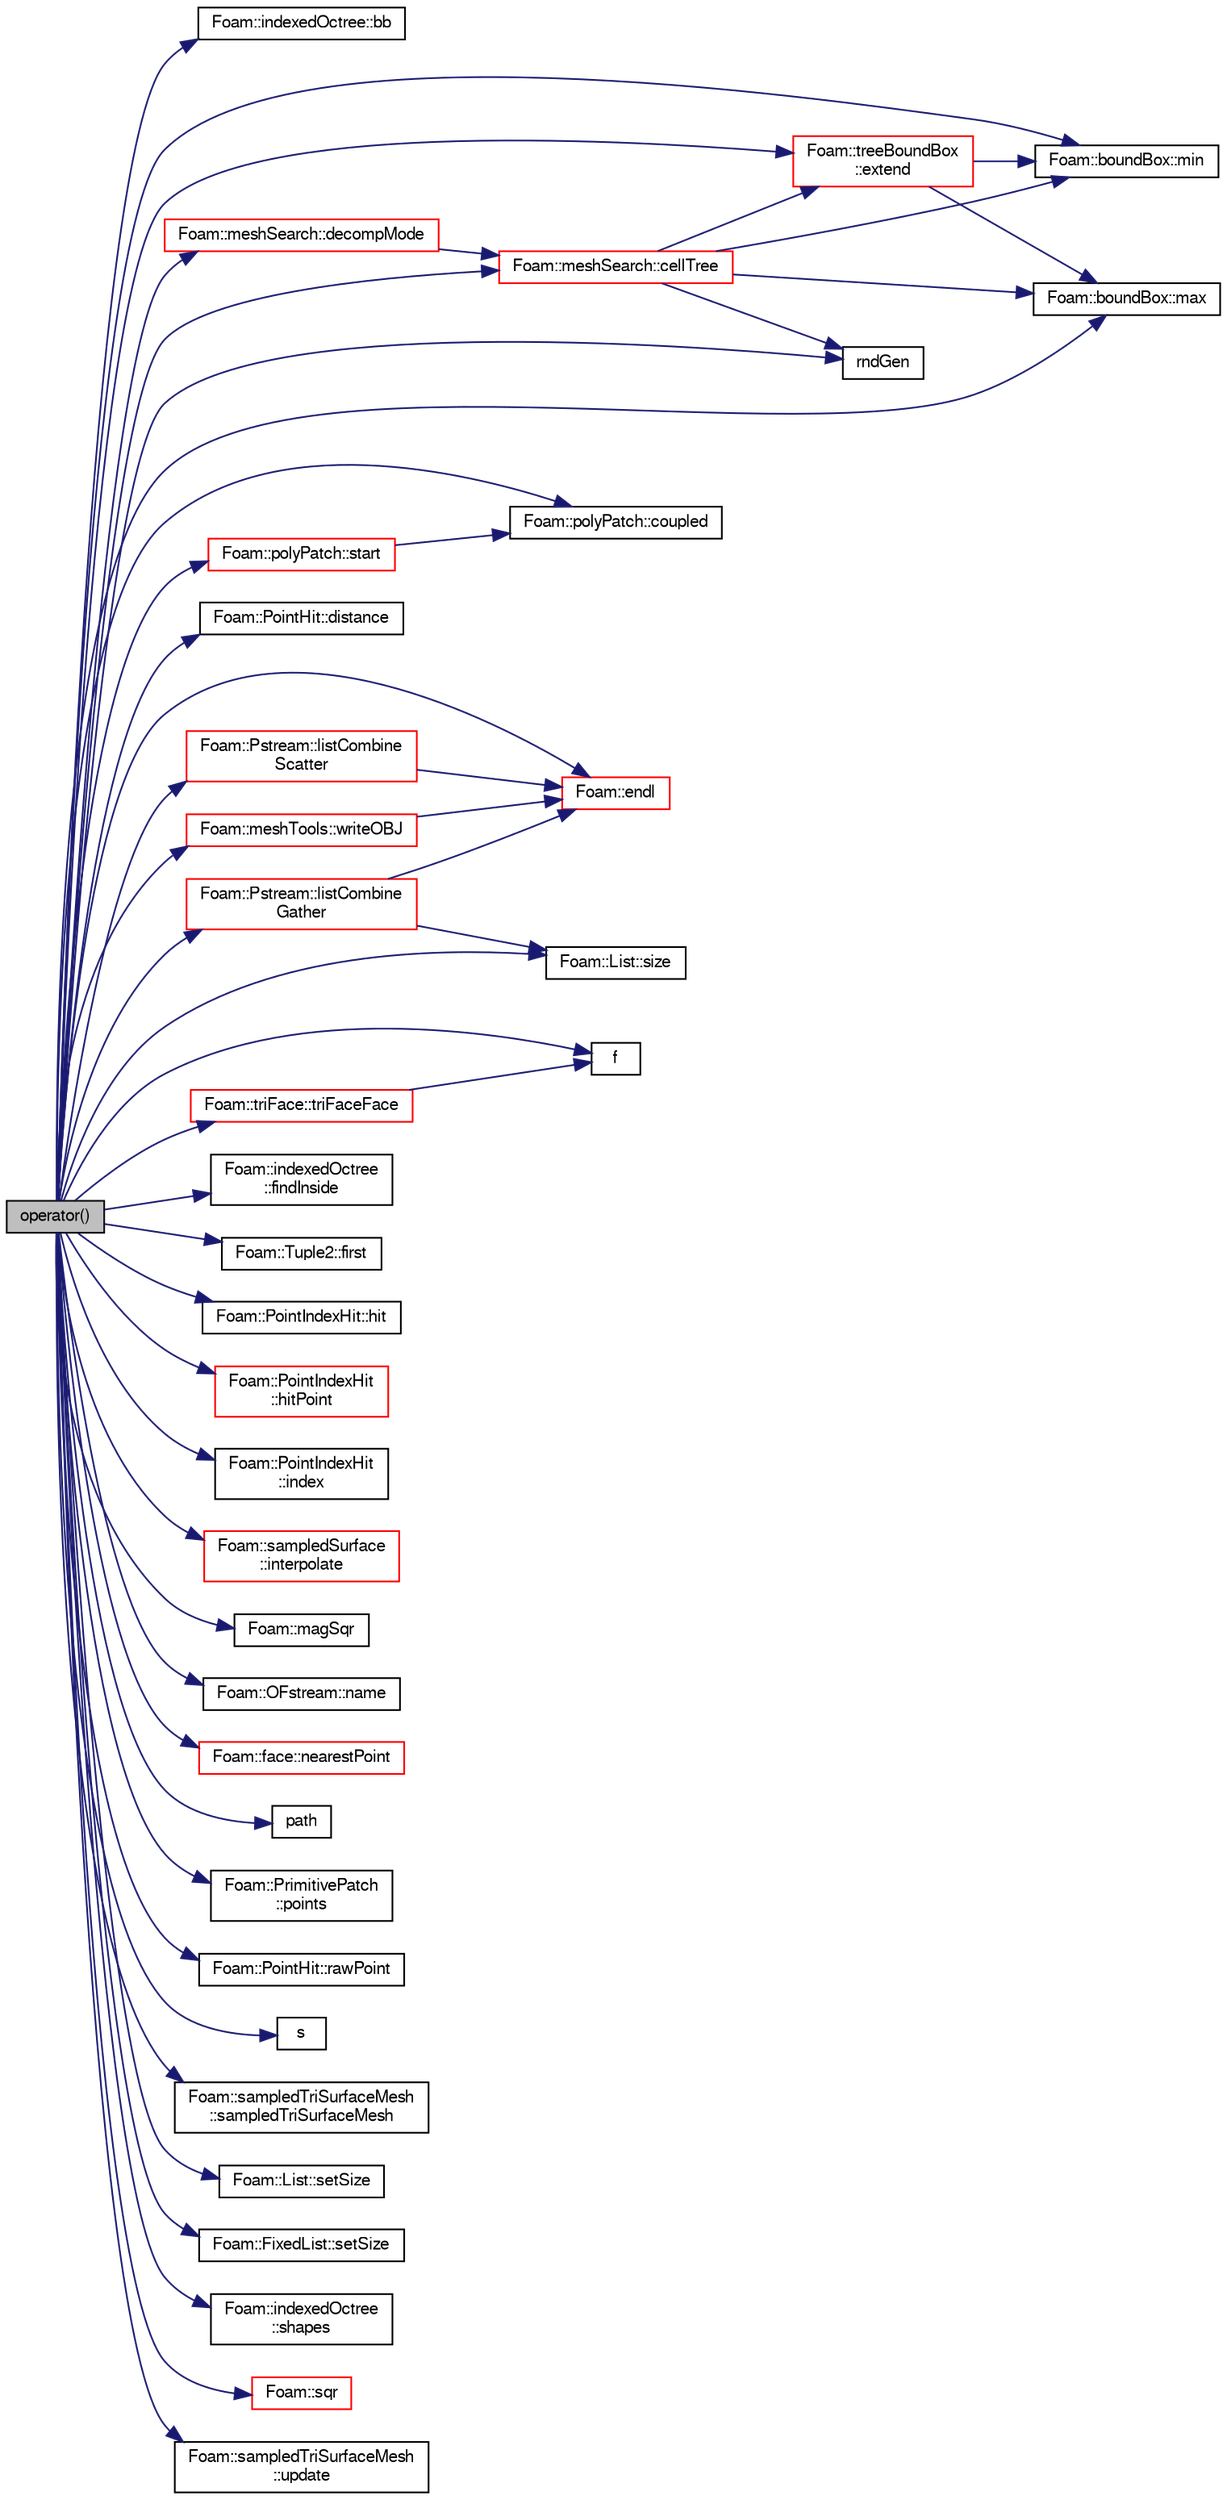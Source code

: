 digraph "operator()"
{
  bgcolor="transparent";
  edge [fontname="FreeSans",fontsize="10",labelfontname="FreeSans",labelfontsize="10"];
  node [fontname="FreeSans",fontsize="10",shape=record];
  rankdir="LR";
  Node0 [label="operator()",height=0.2,width=0.4,color="black", fillcolor="grey75", style="filled", fontcolor="black"];
  Node0 -> Node1 [color="midnightblue",fontsize="10",style="solid",fontname="FreeSans"];
  Node1 [label="Foam::indexedOctree::bb",height=0.2,width=0.4,color="black",URL="$a25026.html#a9edfd134e562753277a5fb7489e59bce",tooltip="Top bounding box. "];
  Node0 -> Node2 [color="midnightblue",fontsize="10",style="solid",fontname="FreeSans"];
  Node2 [label="Foam::meshSearch::cellTree",height=0.2,width=0.4,color="red",URL="$a25118.html#ac6c5bd053e8332171655f8ef67dbe917",tooltip="Get (demand driven) reference to octree holding all cells. "];
  Node2 -> Node3 [color="midnightblue",fontsize="10",style="solid",fontname="FreeSans"];
  Node3 [label="Foam::treeBoundBox\l::extend",height=0.2,width=0.4,color="red",URL="$a27618.html#aa587a09f8f1ac8b806f9f1314f0e0733",tooltip="Return slightly wider bounding box. "];
  Node3 -> Node7 [color="midnightblue",fontsize="10",style="solid",fontname="FreeSans"];
  Node7 [label="Foam::boundBox::min",height=0.2,width=0.4,color="black",URL="$a27102.html#a41bea928bbb72b904d07db28570b07bd",tooltip="Minimum describing the bounding box. "];
  Node3 -> Node13 [color="midnightblue",fontsize="10",style="solid",fontname="FreeSans"];
  Node13 [label="Foam::boundBox::max",height=0.2,width=0.4,color="black",URL="$a27102.html#a43279cd20862e64a21c8c82ee6c2441b",tooltip="Maximum describing the bounding box. "];
  Node2 -> Node13 [color="midnightblue",fontsize="10",style="solid",fontname="FreeSans"];
  Node2 -> Node7 [color="midnightblue",fontsize="10",style="solid",fontname="FreeSans"];
  Node2 -> Node93 [color="midnightblue",fontsize="10",style="solid",fontname="FreeSans"];
  Node93 [label="rndGen",height=0.2,width=0.4,color="black",URL="$a38939.html#ab8597af4c8d0209c2e0c9b1982782bfb"];
  Node0 -> Node94 [color="midnightblue",fontsize="10",style="solid",fontname="FreeSans"];
  Node94 [label="Foam::polyPatch::coupled",height=0.2,width=0.4,color="black",URL="$a27478.html#a39c01db0e66d00fe0621a0c7e5fc4ead",tooltip="Return true if this patch is geometrically coupled (i.e. faces and. "];
  Node0 -> Node95 [color="midnightblue",fontsize="10",style="solid",fontname="FreeSans"];
  Node95 [label="Foam::meshSearch::decompMode",height=0.2,width=0.4,color="red",URL="$a25118.html#a81849321d2821758f316e3f18dce129b"];
  Node95 -> Node2 [color="midnightblue",fontsize="10",style="solid",fontname="FreeSans"];
  Node0 -> Node18 [color="midnightblue",fontsize="10",style="solid",fontname="FreeSans"];
  Node18 [label="Foam::PointHit::distance",height=0.2,width=0.4,color="black",URL="$a27558.html#a288a3ea8e3ee215a5e12afc1002ed4e6",tooltip="Return distance to hit. "];
  Node0 -> Node34 [color="midnightblue",fontsize="10",style="solid",fontname="FreeSans"];
  Node34 [label="Foam::endl",height=0.2,width=0.4,color="red",URL="$a21124.html#a2db8fe02a0d3909e9351bb4275b23ce4",tooltip="Add newline and flush stream. "];
  Node0 -> Node3 [color="midnightblue",fontsize="10",style="solid",fontname="FreeSans"];
  Node0 -> Node79 [color="midnightblue",fontsize="10",style="solid",fontname="FreeSans"];
  Node79 [label="f",height=0.2,width=0.4,color="black",URL="$a17900.html#a888be93833ac7a23170555c69c690288"];
  Node0 -> Node100 [color="midnightblue",fontsize="10",style="solid",fontname="FreeSans"];
  Node100 [label="Foam::indexedOctree\l::findInside",height=0.2,width=0.4,color="black",URL="$a25026.html#a19ec78dc66d2a1946292e3d8809657e0",tooltip="Find shape containing point. Only implemented for certain. "];
  Node0 -> Node101 [color="midnightblue",fontsize="10",style="solid",fontname="FreeSans"];
  Node101 [label="Foam::Tuple2::first",height=0.2,width=0.4,color="black",URL="$a28430.html#a851d003bd93ae87649e83fc6e50a90a6",tooltip="Return first. "];
  Node0 -> Node20 [color="midnightblue",fontsize="10",style="solid",fontname="FreeSans"];
  Node20 [label="Foam::PointIndexHit::hit",height=0.2,width=0.4,color="black",URL="$a27566.html#aee8dc30bf27cefe419b15f96e594c155",tooltip="Is there a hit. "];
  Node0 -> Node25 [color="midnightblue",fontsize="10",style="solid",fontname="FreeSans"];
  Node25 [label="Foam::PointIndexHit\l::hitPoint",height=0.2,width=0.4,color="red",URL="$a27566.html#a0350feff966a8bc8833a84ca454f1e5e",tooltip="Return hit point. "];
  Node0 -> Node21 [color="midnightblue",fontsize="10",style="solid",fontname="FreeSans"];
  Node21 [label="Foam::PointIndexHit\l::index",height=0.2,width=0.4,color="black",URL="$a27566.html#a4a438520bb14406481732edc13c119c7",tooltip="Return index. "];
  Node0 -> Node102 [color="midnightblue",fontsize="10",style="solid",fontname="FreeSans"];
  Node102 [label="Foam::sampledSurface\l::interpolate",height=0.2,width=0.4,color="red",URL="$a29378.html#acb5e25bbcf94f482a6b194cfbde024fb",tooltip="interpolation requested for surface "];
  Node0 -> Node127 [color="midnightblue",fontsize="10",style="solid",fontname="FreeSans"];
  Node127 [label="Foam::Pstream::listCombine\lGather",height=0.2,width=0.4,color="red",URL="$a26250.html#a8c0e5044dc4a942cf62b06797c3a743f"];
  Node127 -> Node90 [color="midnightblue",fontsize="10",style="solid",fontname="FreeSans"];
  Node90 [label="Foam::List::size",height=0.2,width=0.4,color="black",URL="$a25694.html#a8a5f6fa29bd4b500caf186f60245b384",tooltip="Override size to be inconsistent with allocated storage. "];
  Node127 -> Node34 [color="midnightblue",fontsize="10",style="solid",fontname="FreeSans"];
  Node0 -> Node130 [color="midnightblue",fontsize="10",style="solid",fontname="FreeSans"];
  Node130 [label="Foam::Pstream::listCombine\lScatter",height=0.2,width=0.4,color="red",URL="$a26250.html#adfd4915b68ab7181dccb847976286e56",tooltip="Scatter data. Reverse of combineGather. "];
  Node130 -> Node34 [color="midnightblue",fontsize="10",style="solid",fontname="FreeSans"];
  Node0 -> Node76 [color="midnightblue",fontsize="10",style="solid",fontname="FreeSans"];
  Node76 [label="Foam::magSqr",height=0.2,width=0.4,color="black",URL="$a21124.html#ae6fff2c6981e6d9618aa5038e69def6e"];
  Node0 -> Node13 [color="midnightblue",fontsize="10",style="solid",fontname="FreeSans"];
  Node0 -> Node7 [color="midnightblue",fontsize="10",style="solid",fontname="FreeSans"];
  Node0 -> Node131 [color="midnightblue",fontsize="10",style="solid",fontname="FreeSans"];
  Node131 [label="Foam::OFstream::name",height=0.2,width=0.4,color="black",URL="$a26190.html#aba53f1f9c8fadfa65f4099af10df348c",tooltip="Return the name of the stream. "];
  Node0 -> Node77 [color="midnightblue",fontsize="10",style="solid",fontname="FreeSans"];
  Node77 [label="Foam::face::nearestPoint",height=0.2,width=0.4,color="red",URL="$a27218.html#a63a61f4d0eca714a14157cf1dc9b1366",tooltip="Return nearest point to face. "];
  Node0 -> Node132 [color="midnightblue",fontsize="10",style="solid",fontname="FreeSans"];
  Node132 [label="path",height=0.2,width=0.4,color="black",URL="$a19364.html#ad8adfaf80503dc99cbb14bf07bf1eb22"];
  Node0 -> Node133 [color="midnightblue",fontsize="10",style="solid",fontname="FreeSans"];
  Node133 [label="Foam::PrimitivePatch\l::points",height=0.2,width=0.4,color="black",URL="$a27538.html#aa3c7d968f31c88780c663876f64ef6a6",tooltip="Return reference to global points. "];
  Node0 -> Node134 [color="midnightblue",fontsize="10",style="solid",fontname="FreeSans"];
  Node134 [label="Foam::PointHit::rawPoint",height=0.2,width=0.4,color="black",URL="$a27558.html#a479a270e3db1518fd61b8a756455786b",tooltip="Return point with no checking. "];
  Node0 -> Node93 [color="midnightblue",fontsize="10",style="solid",fontname="FreeSans"];
  Node0 -> Node135 [color="midnightblue",fontsize="10",style="solid",fontname="FreeSans"];
  Node135 [label="s",height=0.2,width=0.4,color="black",URL="$a18905.html#abb9c4233033fad2ad0206cd4adad3b9f"];
  Node0 -> Node136 [color="midnightblue",fontsize="10",style="solid",fontname="FreeSans"];
  Node136 [label="Foam::sampledTriSurfaceMesh\l::sampledTriSurfaceMesh",height=0.2,width=0.4,color="black",URL="$a29398.html#ae6ed40b7c469a5ce72e52e988420de0f",tooltip="Construct from components. "];
  Node0 -> Node137 [color="midnightblue",fontsize="10",style="solid",fontname="FreeSans"];
  Node137 [label="Foam::List::setSize",height=0.2,width=0.4,color="black",URL="$a25694.html#aedb985ffeaf1bdbfeccc2a8730405703",tooltip="Reset size of List. "];
  Node0 -> Node138 [color="midnightblue",fontsize="10",style="solid",fontname="FreeSans"];
  Node138 [label="Foam::FixedList::setSize",height=0.2,width=0.4,color="black",URL="$a25894.html#aedb985ffeaf1bdbfeccc2a8730405703",tooltip="Dummy setSize function. "];
  Node0 -> Node91 [color="midnightblue",fontsize="10",style="solid",fontname="FreeSans"];
  Node91 [label="Foam::indexedOctree\l::shapes",height=0.2,width=0.4,color="black",URL="$a25026.html#a018ca10cf68431d68c860ee380d4b4be",tooltip="Reference to shape. "];
  Node0 -> Node90 [color="midnightblue",fontsize="10",style="solid",fontname="FreeSans"];
  Node0 -> Node92 [color="midnightblue",fontsize="10",style="solid",fontname="FreeSans"];
  Node92 [label="Foam::sqr",height=0.2,width=0.4,color="red",URL="$a21124.html#a277dc11c581d53826ab5090b08f3b17b"];
  Node0 -> Node139 [color="midnightblue",fontsize="10",style="solid",fontname="FreeSans"];
  Node139 [label="Foam::polyPatch::start",height=0.2,width=0.4,color="red",URL="$a27478.html#a6bfd3e3abb11e98bdb4b98671cec1234",tooltip="Return start label of this patch in the polyMesh face list. "];
  Node139 -> Node94 [color="midnightblue",fontsize="10",style="solid",fontname="FreeSans"];
  Node0 -> Node146 [color="midnightblue",fontsize="10",style="solid",fontname="FreeSans"];
  Node146 [label="Foam::triFace::triFaceFace",height=0.2,width=0.4,color="red",URL="$a27234.html#aae580a53219f060be03acb9a2a99b773",tooltip="Return triangle as a face. "];
  Node146 -> Node79 [color="midnightblue",fontsize="10",style="solid",fontname="FreeSans"];
  Node0 -> Node148 [color="midnightblue",fontsize="10",style="solid",fontname="FreeSans"];
  Node148 [label="Foam::sampledTriSurfaceMesh\l::update",height=0.2,width=0.4,color="black",URL="$a29398.html#aa2aac016e2bf7b5bd2b271786c2791aa",tooltip="Update the surface as required. "];
  Node0 -> Node149 [color="midnightblue",fontsize="10",style="solid",fontname="FreeSans"];
  Node149 [label="Foam::meshTools::writeOBJ",height=0.2,width=0.4,color="red",URL="$a21153.html#afd76c6ccc8ee4a5957f0232218167c17",tooltip="Write obj representation of point. "];
  Node149 -> Node34 [color="midnightblue",fontsize="10",style="solid",fontname="FreeSans"];
}
